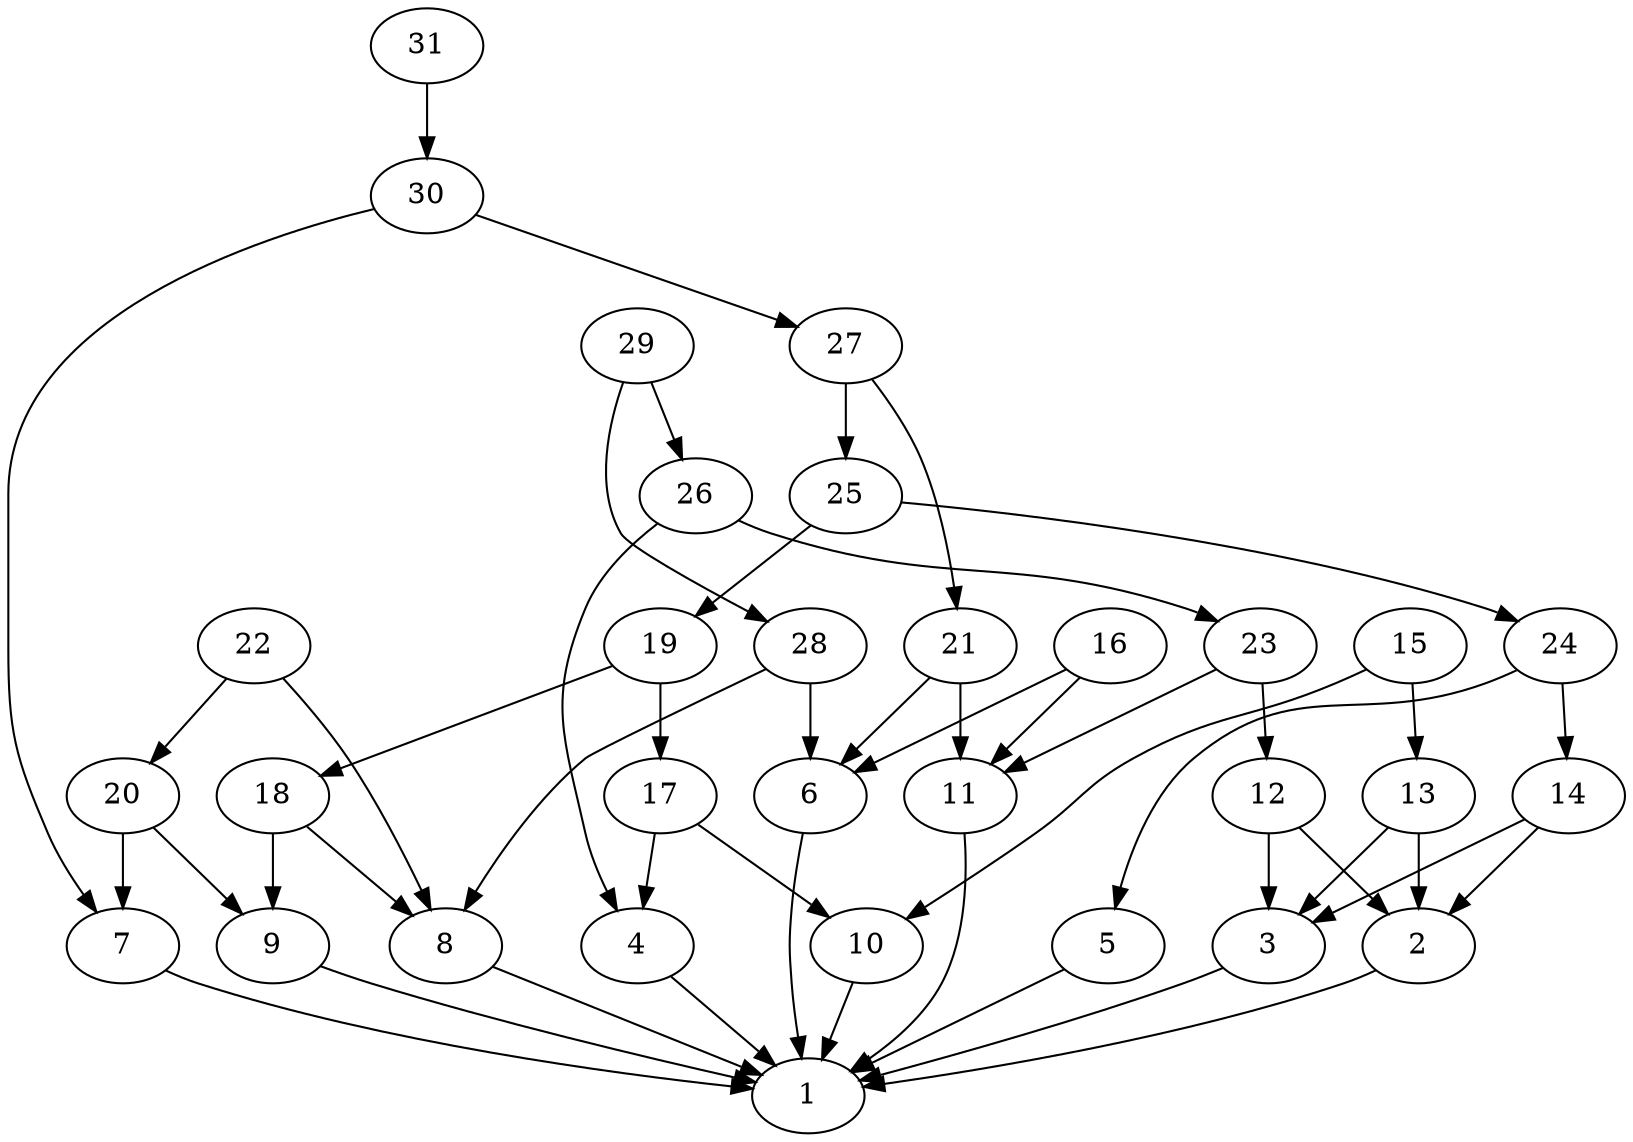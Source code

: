 digraph G {
31->30;30->27;30->7;27->25;27->21;25->24;25->19;24->14;24->5;19->18;19->17;22->8;22->20;21->11;21->6;14->2;14->3;17->10;17->4;18->9;18->8;16->6;16->11;29->26;29->28;5->1;15->10;15->13;20->7;20->9;26->23;26->4;9->1;13->2;13->3;4->1;23->11;23->12;12->2;12->3;3->1;10->1;2->1;28->8;28->6;7->1;6->1;8->1;11->1;}
